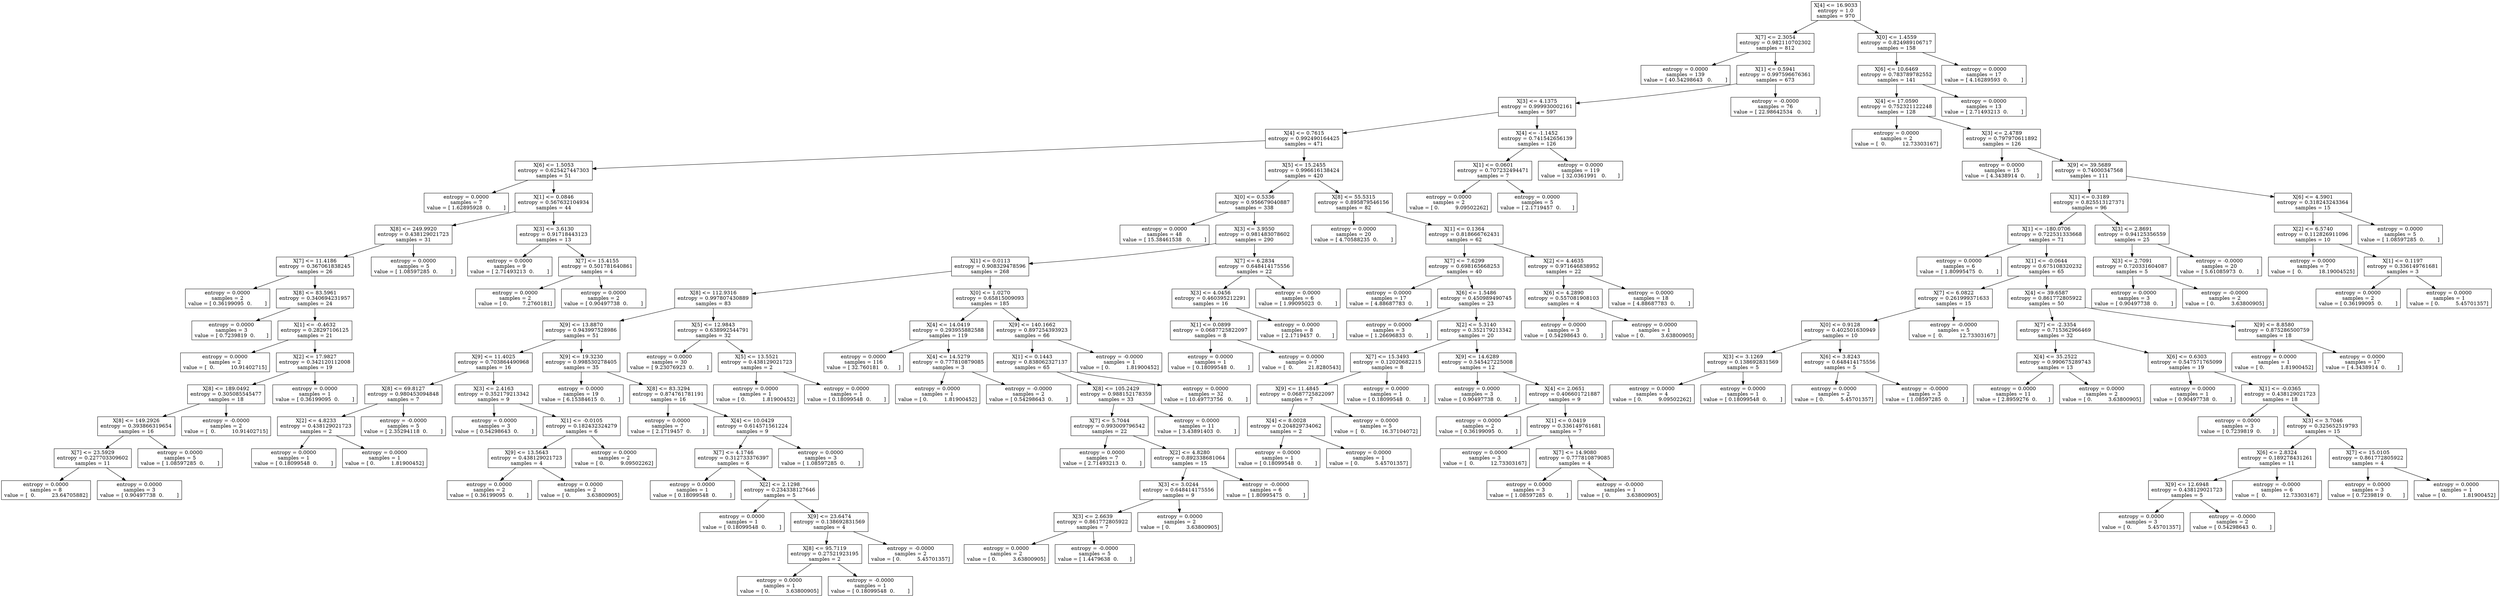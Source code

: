 digraph Tree {
0 [label="X[4] <= 16.9033\nentropy = 1.0\nsamples = 970", shape="box"] ;
1 [label="X[7] <= 2.3054\nentropy = 0.982110702302\nsamples = 812", shape="box"] ;
0 -> 1 ;
2 [label="entropy = 0.0000\nsamples = 139\nvalue = [ 40.54298643   0.        ]", shape="box"] ;
1 -> 2 ;
3 [label="X[1] <= 0.5941\nentropy = 0.997596676361\nsamples = 673", shape="box"] ;
1 -> 3 ;
4 [label="X[3] <= 4.1375\nentropy = 0.999930002161\nsamples = 597", shape="box"] ;
3 -> 4 ;
5 [label="X[4] <= 0.7615\nentropy = 0.992490164425\nsamples = 471", shape="box"] ;
4 -> 5 ;
6 [label="X[6] <= 1.5053\nentropy = 0.625427447303\nsamples = 51", shape="box"] ;
5 -> 6 ;
7 [label="entropy = 0.0000\nsamples = 7\nvalue = [ 1.62895928  0.        ]", shape="box"] ;
6 -> 7 ;
8 [label="X[1] <= 0.0846\nentropy = 0.567632104934\nsamples = 44", shape="box"] ;
6 -> 8 ;
9 [label="X[8] <= 249.9920\nentropy = 0.438129021723\nsamples = 31", shape="box"] ;
8 -> 9 ;
10 [label="X[7] <= 11.4186\nentropy = 0.367061838245\nsamples = 26", shape="box"] ;
9 -> 10 ;
11 [label="entropy = 0.0000\nsamples = 2\nvalue = [ 0.36199095  0.        ]", shape="box"] ;
10 -> 11 ;
12 [label="X[8] <= 83.5961\nentropy = 0.340694231957\nsamples = 24", shape="box"] ;
10 -> 12 ;
13 [label="entropy = 0.0000\nsamples = 3\nvalue = [ 0.7239819  0.       ]", shape="box"] ;
12 -> 13 ;
14 [label="X[1] <= -0.4632\nentropy = 0.28297106125\nsamples = 21", shape="box"] ;
12 -> 14 ;
15 [label="entropy = 0.0000\nsamples = 2\nvalue = [  0.          10.91402715]", shape="box"] ;
14 -> 15 ;
16 [label="X[2] <= 17.9827\nentropy = 0.342120112008\nsamples = 19", shape="box"] ;
14 -> 16 ;
17 [label="X[8] <= 189.0492\nentropy = 0.305085545477\nsamples = 18", shape="box"] ;
16 -> 17 ;
18 [label="X[8] <= 149.2926\nentropy = 0.393866319654\nsamples = 16", shape="box"] ;
17 -> 18 ;
19 [label="X[7] <= 23.5929\nentropy = 0.227703309602\nsamples = 11", shape="box"] ;
18 -> 19 ;
20 [label="entropy = 0.0000\nsamples = 8\nvalue = [  0.          23.64705882]", shape="box"] ;
19 -> 20 ;
21 [label="entropy = 0.0000\nsamples = 3\nvalue = [ 0.90497738  0.        ]", shape="box"] ;
19 -> 21 ;
22 [label="entropy = 0.0000\nsamples = 5\nvalue = [ 1.08597285  0.        ]", shape="box"] ;
18 -> 22 ;
23 [label="entropy = -0.0000\nsamples = 2\nvalue = [  0.          10.91402715]", shape="box"] ;
17 -> 23 ;
24 [label="entropy = 0.0000\nsamples = 1\nvalue = [ 0.36199095  0.        ]", shape="box"] ;
16 -> 24 ;
25 [label="entropy = 0.0000\nsamples = 5\nvalue = [ 1.08597285  0.        ]", shape="box"] ;
9 -> 25 ;
26 [label="X[3] <= 3.6130\nentropy = 0.91718443123\nsamples = 13", shape="box"] ;
8 -> 26 ;
27 [label="entropy = 0.0000\nsamples = 9\nvalue = [ 2.71493213  0.        ]", shape="box"] ;
26 -> 27 ;
28 [label="X[7] <= 15.4155\nentropy = 0.501781640861\nsamples = 4", shape="box"] ;
26 -> 28 ;
29 [label="entropy = 0.0000\nsamples = 2\nvalue = [ 0.         7.2760181]", shape="box"] ;
28 -> 29 ;
30 [label="entropy = 0.0000\nsamples = 2\nvalue = [ 0.90497738  0.        ]", shape="box"] ;
28 -> 30 ;
31 [label="X[5] <= 15.2455\nentropy = 0.996616138424\nsamples = 420", shape="box"] ;
5 -> 31 ;
32 [label="X[0] <= 0.5336\nentropy = 0.956679040887\nsamples = 338", shape="box"] ;
31 -> 32 ;
33 [label="entropy = 0.0000\nsamples = 48\nvalue = [ 15.38461538   0.        ]", shape="box"] ;
32 -> 33 ;
34 [label="X[3] <= 3.9550\nentropy = 0.981483078602\nsamples = 290", shape="box"] ;
32 -> 34 ;
35 [label="X[1] <= 0.0113\nentropy = 0.908329478596\nsamples = 268", shape="box"] ;
34 -> 35 ;
36 [label="X[8] <= 112.9316\nentropy = 0.997807430889\nsamples = 83", shape="box"] ;
35 -> 36 ;
37 [label="X[9] <= 13.8870\nentropy = 0.943997528986\nsamples = 51", shape="box"] ;
36 -> 37 ;
38 [label="X[9] <= 11.4025\nentropy = 0.703864490968\nsamples = 16", shape="box"] ;
37 -> 38 ;
39 [label="X[8] <= 69.8127\nentropy = 0.980453094848\nsamples = 7", shape="box"] ;
38 -> 39 ;
40 [label="X[2] <= 4.8233\nentropy = 0.438129021723\nsamples = 2", shape="box"] ;
39 -> 40 ;
41 [label="entropy = 0.0000\nsamples = 1\nvalue = [ 0.18099548  0.        ]", shape="box"] ;
40 -> 41 ;
42 [label="entropy = 0.0000\nsamples = 1\nvalue = [ 0.          1.81900452]", shape="box"] ;
40 -> 42 ;
43 [label="entropy = -0.0000\nsamples = 5\nvalue = [ 2.35294118  0.        ]", shape="box"] ;
39 -> 43 ;
44 [label="X[3] <= 2.4163\nentropy = 0.352179213342\nsamples = 9", shape="box"] ;
38 -> 44 ;
45 [label="entropy = 0.0000\nsamples = 3\nvalue = [ 0.54298643  0.        ]", shape="box"] ;
44 -> 45 ;
46 [label="X[1] <= -0.0105\nentropy = 0.182432324279\nsamples = 6", shape="box"] ;
44 -> 46 ;
47 [label="X[9] <= 13.5643\nentropy = 0.438129021723\nsamples = 4", shape="box"] ;
46 -> 47 ;
48 [label="entropy = 0.0000\nsamples = 2\nvalue = [ 0.36199095  0.        ]", shape="box"] ;
47 -> 48 ;
49 [label="entropy = 0.0000\nsamples = 2\nvalue = [ 0.          3.63800905]", shape="box"] ;
47 -> 49 ;
50 [label="entropy = 0.0000\nsamples = 2\nvalue = [ 0.          9.09502262]", shape="box"] ;
46 -> 50 ;
51 [label="X[9] <= 19.3230\nentropy = 0.998530278405\nsamples = 35", shape="box"] ;
37 -> 51 ;
52 [label="entropy = 0.0000\nsamples = 19\nvalue = [ 6.15384615  0.        ]", shape="box"] ;
51 -> 52 ;
53 [label="X[8] <= 83.3294\nentropy = 0.874761781191\nsamples = 16", shape="box"] ;
51 -> 53 ;
54 [label="entropy = 0.0000\nsamples = 7\nvalue = [ 2.1719457  0.       ]", shape="box"] ;
53 -> 54 ;
55 [label="X[4] <= 10.0429\nentropy = 0.614571561224\nsamples = 9", shape="box"] ;
53 -> 55 ;
56 [label="X[7] <= 4.1746\nentropy = 0.312733376397\nsamples = 6", shape="box"] ;
55 -> 56 ;
57 [label="entropy = 0.0000\nsamples = 1\nvalue = [ 0.18099548  0.        ]", shape="box"] ;
56 -> 57 ;
58 [label="X[2] <= 2.1298\nentropy = 0.234338127646\nsamples = 5", shape="box"] ;
56 -> 58 ;
59 [label="entropy = 0.0000\nsamples = 1\nvalue = [ 0.18099548  0.        ]", shape="box"] ;
58 -> 59 ;
60 [label="X[9] <= 23.6474\nentropy = 0.138692831569\nsamples = 4", shape="box"] ;
58 -> 60 ;
61 [label="X[8] <= 95.7119\nentropy = 0.27521923195\nsamples = 2", shape="box"] ;
60 -> 61 ;
62 [label="entropy = 0.0000\nsamples = 1\nvalue = [ 0.          3.63800905]", shape="box"] ;
61 -> 62 ;
63 [label="entropy = -0.0000\nsamples = 1\nvalue = [ 0.18099548  0.        ]", shape="box"] ;
61 -> 63 ;
64 [label="entropy = -0.0000\nsamples = 2\nvalue = [ 0.          5.45701357]", shape="box"] ;
60 -> 64 ;
65 [label="entropy = 0.0000\nsamples = 3\nvalue = [ 1.08597285  0.        ]", shape="box"] ;
55 -> 65 ;
66 [label="X[5] <= 12.9843\nentropy = 0.638992544791\nsamples = 32", shape="box"] ;
36 -> 66 ;
67 [label="entropy = 0.0000\nsamples = 30\nvalue = [ 9.23076923  0.        ]", shape="box"] ;
66 -> 67 ;
68 [label="X[5] <= 13.5521\nentropy = 0.438129021723\nsamples = 2", shape="box"] ;
66 -> 68 ;
69 [label="entropy = 0.0000\nsamples = 1\nvalue = [ 0.          1.81900452]", shape="box"] ;
68 -> 69 ;
70 [label="entropy = 0.0000\nsamples = 1\nvalue = [ 0.18099548  0.        ]", shape="box"] ;
68 -> 70 ;
71 [label="X[0] <= 1.0270\nentropy = 0.65815009093\nsamples = 185", shape="box"] ;
35 -> 71 ;
72 [label="X[4] <= 14.0419\nentropy = 0.293955882588\nsamples = 119", shape="box"] ;
71 -> 72 ;
73 [label="entropy = 0.0000\nsamples = 116\nvalue = [ 32.760181   0.      ]", shape="box"] ;
72 -> 73 ;
74 [label="X[4] <= 14.5279\nentropy = 0.777810879085\nsamples = 3", shape="box"] ;
72 -> 74 ;
75 [label="entropy = 0.0000\nsamples = 1\nvalue = [ 0.          1.81900452]", shape="box"] ;
74 -> 75 ;
76 [label="entropy = -0.0000\nsamples = 2\nvalue = [ 0.54298643  0.        ]", shape="box"] ;
74 -> 76 ;
77 [label="X[9] <= 140.1662\nentropy = 0.897254393923\nsamples = 66", shape="box"] ;
71 -> 77 ;
78 [label="X[1] <= 0.1443\nentropy = 0.838062327137\nsamples = 65", shape="box"] ;
77 -> 78 ;
79 [label="X[8] <= 105.2429\nentropy = 0.988152178359\nsamples = 33", shape="box"] ;
78 -> 79 ;
80 [label="X[7] <= 5.7044\nentropy = 0.993009796542\nsamples = 22", shape="box"] ;
79 -> 80 ;
81 [label="entropy = 0.0000\nsamples = 7\nvalue = [ 2.71493213  0.        ]", shape="box"] ;
80 -> 81 ;
82 [label="X[2] <= 4.8280\nentropy = 0.892338681064\nsamples = 15", shape="box"] ;
80 -> 82 ;
83 [label="X[3] <= 3.0244\nentropy = 0.648414175556\nsamples = 9", shape="box"] ;
82 -> 83 ;
84 [label="X[3] <= 2.6639\nentropy = 0.861772805922\nsamples = 7", shape="box"] ;
83 -> 84 ;
85 [label="entropy = 0.0000\nsamples = 2\nvalue = [ 0.          3.63800905]", shape="box"] ;
84 -> 85 ;
86 [label="entropy = -0.0000\nsamples = 5\nvalue = [ 1.4479638  0.       ]", shape="box"] ;
84 -> 86 ;
87 [label="entropy = 0.0000\nsamples = 2\nvalue = [ 0.          3.63800905]", shape="box"] ;
83 -> 87 ;
88 [label="entropy = -0.0000\nsamples = 6\nvalue = [ 1.80995475  0.        ]", shape="box"] ;
82 -> 88 ;
89 [label="entropy = 0.0000\nsamples = 11\nvalue = [ 3.43891403  0.        ]", shape="box"] ;
79 -> 89 ;
90 [label="entropy = 0.0000\nsamples = 32\nvalue = [ 10.49773756   0.        ]", shape="box"] ;
78 -> 90 ;
91 [label="entropy = -0.0000\nsamples = 1\nvalue = [ 0.          1.81900452]", shape="box"] ;
77 -> 91 ;
92 [label="X[7] <= 6.2834\nentropy = 0.648414175556\nsamples = 22", shape="box"] ;
34 -> 92 ;
93 [label="X[3] <= 4.0456\nentropy = 0.460395212291\nsamples = 16", shape="box"] ;
92 -> 93 ;
94 [label="X[1] <= 0.0899\nentropy = 0.0687725822097\nsamples = 8", shape="box"] ;
93 -> 94 ;
95 [label="entropy = 0.0000\nsamples = 1\nvalue = [ 0.18099548  0.        ]", shape="box"] ;
94 -> 95 ;
96 [label="entropy = 0.0000\nsamples = 7\nvalue = [  0.         21.8280543]", shape="box"] ;
94 -> 96 ;
97 [label="entropy = 0.0000\nsamples = 8\nvalue = [ 2.1719457  0.       ]", shape="box"] ;
93 -> 97 ;
98 [label="entropy = 0.0000\nsamples = 6\nvalue = [ 1.99095023  0.        ]", shape="box"] ;
92 -> 98 ;
99 [label="X[8] <= 55.5315\nentropy = 0.895879546156\nsamples = 82", shape="box"] ;
31 -> 99 ;
100 [label="entropy = 0.0000\nsamples = 20\nvalue = [ 4.70588235  0.        ]", shape="box"] ;
99 -> 100 ;
101 [label="X[1] <= 0.1364\nentropy = 0.818666762431\nsamples = 62", shape="box"] ;
99 -> 101 ;
102 [label="X[7] <= 7.6299\nentropy = 0.698165668253\nsamples = 40", shape="box"] ;
101 -> 102 ;
103 [label="entropy = 0.0000\nsamples = 17\nvalue = [ 4.88687783  0.        ]", shape="box"] ;
102 -> 103 ;
104 [label="X[6] <= 1.5486\nentropy = 0.450989490745\nsamples = 23", shape="box"] ;
102 -> 104 ;
105 [label="entropy = 0.0000\nsamples = 3\nvalue = [ 1.26696833  0.        ]", shape="box"] ;
104 -> 105 ;
106 [label="X[2] <= 5.3140\nentropy = 0.352179213342\nsamples = 20", shape="box"] ;
104 -> 106 ;
107 [label="X[7] <= 15.3493\nentropy = 0.12020682215\nsamples = 8", shape="box"] ;
106 -> 107 ;
108 [label="X[9] <= 11.4845\nentropy = 0.0687725822097\nsamples = 7", shape="box"] ;
107 -> 108 ;
109 [label="X[4] <= 8.0028\nentropy = 0.204829734062\nsamples = 2", shape="box"] ;
108 -> 109 ;
110 [label="entropy = 0.0000\nsamples = 1\nvalue = [ 0.18099548  0.        ]", shape="box"] ;
109 -> 110 ;
111 [label="entropy = 0.0000\nsamples = 1\nvalue = [ 0.          5.45701357]", shape="box"] ;
109 -> 111 ;
112 [label="entropy = 0.0000\nsamples = 5\nvalue = [  0.          16.37104072]", shape="box"] ;
108 -> 112 ;
113 [label="entropy = 0.0000\nsamples = 1\nvalue = [ 0.18099548  0.        ]", shape="box"] ;
107 -> 113 ;
114 [label="X[9] <= 14.6289\nentropy = 0.545427225008\nsamples = 12", shape="box"] ;
106 -> 114 ;
115 [label="entropy = 0.0000\nsamples = 3\nvalue = [ 0.90497738  0.        ]", shape="box"] ;
114 -> 115 ;
116 [label="X[4] <= 2.0651\nentropy = 0.406601721887\nsamples = 9", shape="box"] ;
114 -> 116 ;
117 [label="entropy = 0.0000\nsamples = 2\nvalue = [ 0.36199095  0.        ]", shape="box"] ;
116 -> 117 ;
118 [label="X[1] <= 0.0419\nentropy = 0.336149761681\nsamples = 7", shape="box"] ;
116 -> 118 ;
119 [label="entropy = 0.0000\nsamples = 3\nvalue = [  0.          12.73303167]", shape="box"] ;
118 -> 119 ;
120 [label="X[7] <= 14.9080\nentropy = 0.777810879085\nsamples = 4", shape="box"] ;
118 -> 120 ;
121 [label="entropy = 0.0000\nsamples = 3\nvalue = [ 1.08597285  0.        ]", shape="box"] ;
120 -> 121 ;
122 [label="entropy = -0.0000\nsamples = 1\nvalue = [ 0.          3.63800905]", shape="box"] ;
120 -> 122 ;
123 [label="X[2] <= 4.4635\nentropy = 0.971646838952\nsamples = 22", shape="box"] ;
101 -> 123 ;
124 [label="X[6] <= 4.2890\nentropy = 0.557081908103\nsamples = 4", shape="box"] ;
123 -> 124 ;
125 [label="entropy = 0.0000\nsamples = 3\nvalue = [ 0.54298643  0.        ]", shape="box"] ;
124 -> 125 ;
126 [label="entropy = 0.0000\nsamples = 1\nvalue = [ 0.          3.63800905]", shape="box"] ;
124 -> 126 ;
127 [label="entropy = 0.0000\nsamples = 18\nvalue = [ 4.88687783  0.        ]", shape="box"] ;
123 -> 127 ;
128 [label="X[4] <= -1.1452\nentropy = 0.741542656139\nsamples = 126", shape="box"] ;
4 -> 128 ;
129 [label="X[1] <= 0.0601\nentropy = 0.707232494471\nsamples = 7", shape="box"] ;
128 -> 129 ;
130 [label="entropy = 0.0000\nsamples = 2\nvalue = [ 0.          9.09502262]", shape="box"] ;
129 -> 130 ;
131 [label="entropy = 0.0000\nsamples = 5\nvalue = [ 2.1719457  0.       ]", shape="box"] ;
129 -> 131 ;
132 [label="entropy = 0.0000\nsamples = 119\nvalue = [ 32.0361991   0.       ]", shape="box"] ;
128 -> 132 ;
133 [label="entropy = -0.0000\nsamples = 76\nvalue = [ 22.98642534   0.        ]", shape="box"] ;
3 -> 133 ;
134 [label="X[0] <= 1.4559\nentropy = 0.824989106717\nsamples = 158", shape="box"] ;
0 -> 134 ;
135 [label="X[6] <= 10.6469\nentropy = 0.783789782552\nsamples = 141", shape="box"] ;
134 -> 135 ;
136 [label="X[4] <= 17.0590\nentropy = 0.752321122248\nsamples = 128", shape="box"] ;
135 -> 136 ;
137 [label="entropy = 0.0000\nsamples = 2\nvalue = [  0.          12.73303167]", shape="box"] ;
136 -> 137 ;
138 [label="X[3] <= 2.4789\nentropy = 0.797970611892\nsamples = 126", shape="box"] ;
136 -> 138 ;
139 [label="entropy = 0.0000\nsamples = 15\nvalue = [ 4.3438914  0.       ]", shape="box"] ;
138 -> 139 ;
140 [label="X[9] <= 39.5689\nentropy = 0.74000347568\nsamples = 111", shape="box"] ;
138 -> 140 ;
141 [label="X[1] <= 0.3189\nentropy = 0.825513127371\nsamples = 96", shape="box"] ;
140 -> 141 ;
142 [label="X[1] <= -180.0706\nentropy = 0.722531333668\nsamples = 71", shape="box"] ;
141 -> 142 ;
143 [label="entropy = 0.0000\nsamples = 6\nvalue = [ 1.80995475  0.        ]", shape="box"] ;
142 -> 143 ;
144 [label="X[1] <= -0.0644\nentropy = 0.675108320232\nsamples = 65", shape="box"] ;
142 -> 144 ;
145 [label="X[7] <= 6.0822\nentropy = 0.261999371633\nsamples = 15", shape="box"] ;
144 -> 145 ;
146 [label="X[0] <= 0.9128\nentropy = 0.402501630949\nsamples = 10", shape="box"] ;
145 -> 146 ;
147 [label="X[3] <= 3.1269\nentropy = 0.138692831569\nsamples = 5", shape="box"] ;
146 -> 147 ;
148 [label="entropy = 0.0000\nsamples = 4\nvalue = [ 0.          9.09502262]", shape="box"] ;
147 -> 148 ;
149 [label="entropy = 0.0000\nsamples = 1\nvalue = [ 0.18099548  0.        ]", shape="box"] ;
147 -> 149 ;
150 [label="X[6] <= 3.8243\nentropy = 0.648414175556\nsamples = 5", shape="box"] ;
146 -> 150 ;
151 [label="entropy = 0.0000\nsamples = 2\nvalue = [ 0.          5.45701357]", shape="box"] ;
150 -> 151 ;
152 [label="entropy = -0.0000\nsamples = 3\nvalue = [ 1.08597285  0.        ]", shape="box"] ;
150 -> 152 ;
153 [label="entropy = -0.0000\nsamples = 5\nvalue = [  0.          12.73303167]", shape="box"] ;
145 -> 153 ;
154 [label="X[4] <= 39.6587\nentropy = 0.861772805922\nsamples = 50", shape="box"] ;
144 -> 154 ;
155 [label="X[7] <= -2.3354\nentropy = 0.715362966469\nsamples = 32", shape="box"] ;
154 -> 155 ;
156 [label="X[4] <= 35.2522\nentropy = 0.990675289743\nsamples = 13", shape="box"] ;
155 -> 156 ;
157 [label="entropy = 0.0000\nsamples = 11\nvalue = [ 2.8959276  0.       ]", shape="box"] ;
156 -> 157 ;
158 [label="entropy = 0.0000\nsamples = 2\nvalue = [ 0.          3.63800905]", shape="box"] ;
156 -> 158 ;
159 [label="X[6] <= 0.6303\nentropy = 0.547571765099\nsamples = 19", shape="box"] ;
155 -> 159 ;
160 [label="entropy = 0.0000\nsamples = 1\nvalue = [ 0.90497738  0.        ]", shape="box"] ;
159 -> 160 ;
161 [label="X[1] <= -0.0365\nentropy = 0.438129021723\nsamples = 18", shape="box"] ;
159 -> 161 ;
162 [label="entropy = 0.0000\nsamples = 3\nvalue = [ 0.7239819  0.       ]", shape="box"] ;
161 -> 162 ;
163 [label="X[3] <= 3.7046\nentropy = 0.325652519793\nsamples = 15", shape="box"] ;
161 -> 163 ;
164 [label="X[6] <= 2.8324\nentropy = 0.189278431261\nsamples = 11", shape="box"] ;
163 -> 164 ;
165 [label="X[9] <= 12.6948\nentropy = 0.438129021723\nsamples = 5", shape="box"] ;
164 -> 165 ;
166 [label="entropy = 0.0000\nsamples = 3\nvalue = [ 0.          5.45701357]", shape="box"] ;
165 -> 166 ;
167 [label="entropy = -0.0000\nsamples = 2\nvalue = [ 0.54298643  0.        ]", shape="box"] ;
165 -> 167 ;
168 [label="entropy = -0.0000\nsamples = 6\nvalue = [  0.          12.73303167]", shape="box"] ;
164 -> 168 ;
169 [label="X[7] <= 15.0105\nentropy = 0.861772805922\nsamples = 4", shape="box"] ;
163 -> 169 ;
170 [label="entropy = 0.0000\nsamples = 3\nvalue = [ 0.7239819  0.       ]", shape="box"] ;
169 -> 170 ;
171 [label="entropy = 0.0000\nsamples = 1\nvalue = [ 0.          1.81900452]", shape="box"] ;
169 -> 171 ;
172 [label="X[9] <= 8.8580\nentropy = 0.875286500759\nsamples = 18", shape="box"] ;
154 -> 172 ;
173 [label="entropy = 0.0000\nsamples = 1\nvalue = [ 0.          1.81900452]", shape="box"] ;
172 -> 173 ;
174 [label="entropy = 0.0000\nsamples = 17\nvalue = [ 4.3438914  0.       ]", shape="box"] ;
172 -> 174 ;
175 [label="X[3] <= 2.8691\nentropy = 0.94125356559\nsamples = 25", shape="box"] ;
141 -> 175 ;
176 [label="X[3] <= 2.7091\nentropy = 0.720331604087\nsamples = 5", shape="box"] ;
175 -> 176 ;
177 [label="entropy = 0.0000\nsamples = 3\nvalue = [ 0.90497738  0.        ]", shape="box"] ;
176 -> 177 ;
178 [label="entropy = -0.0000\nsamples = 2\nvalue = [ 0.          3.63800905]", shape="box"] ;
176 -> 178 ;
179 [label="entropy = -0.0000\nsamples = 20\nvalue = [ 5.61085973  0.        ]", shape="box"] ;
175 -> 179 ;
180 [label="X[6] <= 4.5901\nentropy = 0.318243243364\nsamples = 15", shape="box"] ;
140 -> 180 ;
181 [label="X[2] <= 6.5740\nentropy = 0.112826911096\nsamples = 10", shape="box"] ;
180 -> 181 ;
182 [label="entropy = 0.0000\nsamples = 7\nvalue = [  0.          18.19004525]", shape="box"] ;
181 -> 182 ;
183 [label="X[1] <= 0.1197\nentropy = 0.336149761681\nsamples = 3", shape="box"] ;
181 -> 183 ;
184 [label="entropy = 0.0000\nsamples = 2\nvalue = [ 0.36199095  0.        ]", shape="box"] ;
183 -> 184 ;
185 [label="entropy = 0.0000\nsamples = 1\nvalue = [ 0.          5.45701357]", shape="box"] ;
183 -> 185 ;
186 [label="entropy = 0.0000\nsamples = 5\nvalue = [ 1.08597285  0.        ]", shape="box"] ;
180 -> 186 ;
187 [label="entropy = 0.0000\nsamples = 13\nvalue = [ 2.71493213  0.        ]", shape="box"] ;
135 -> 187 ;
188 [label="entropy = 0.0000\nsamples = 17\nvalue = [ 4.16289593  0.        ]", shape="box"] ;
134 -> 188 ;
}